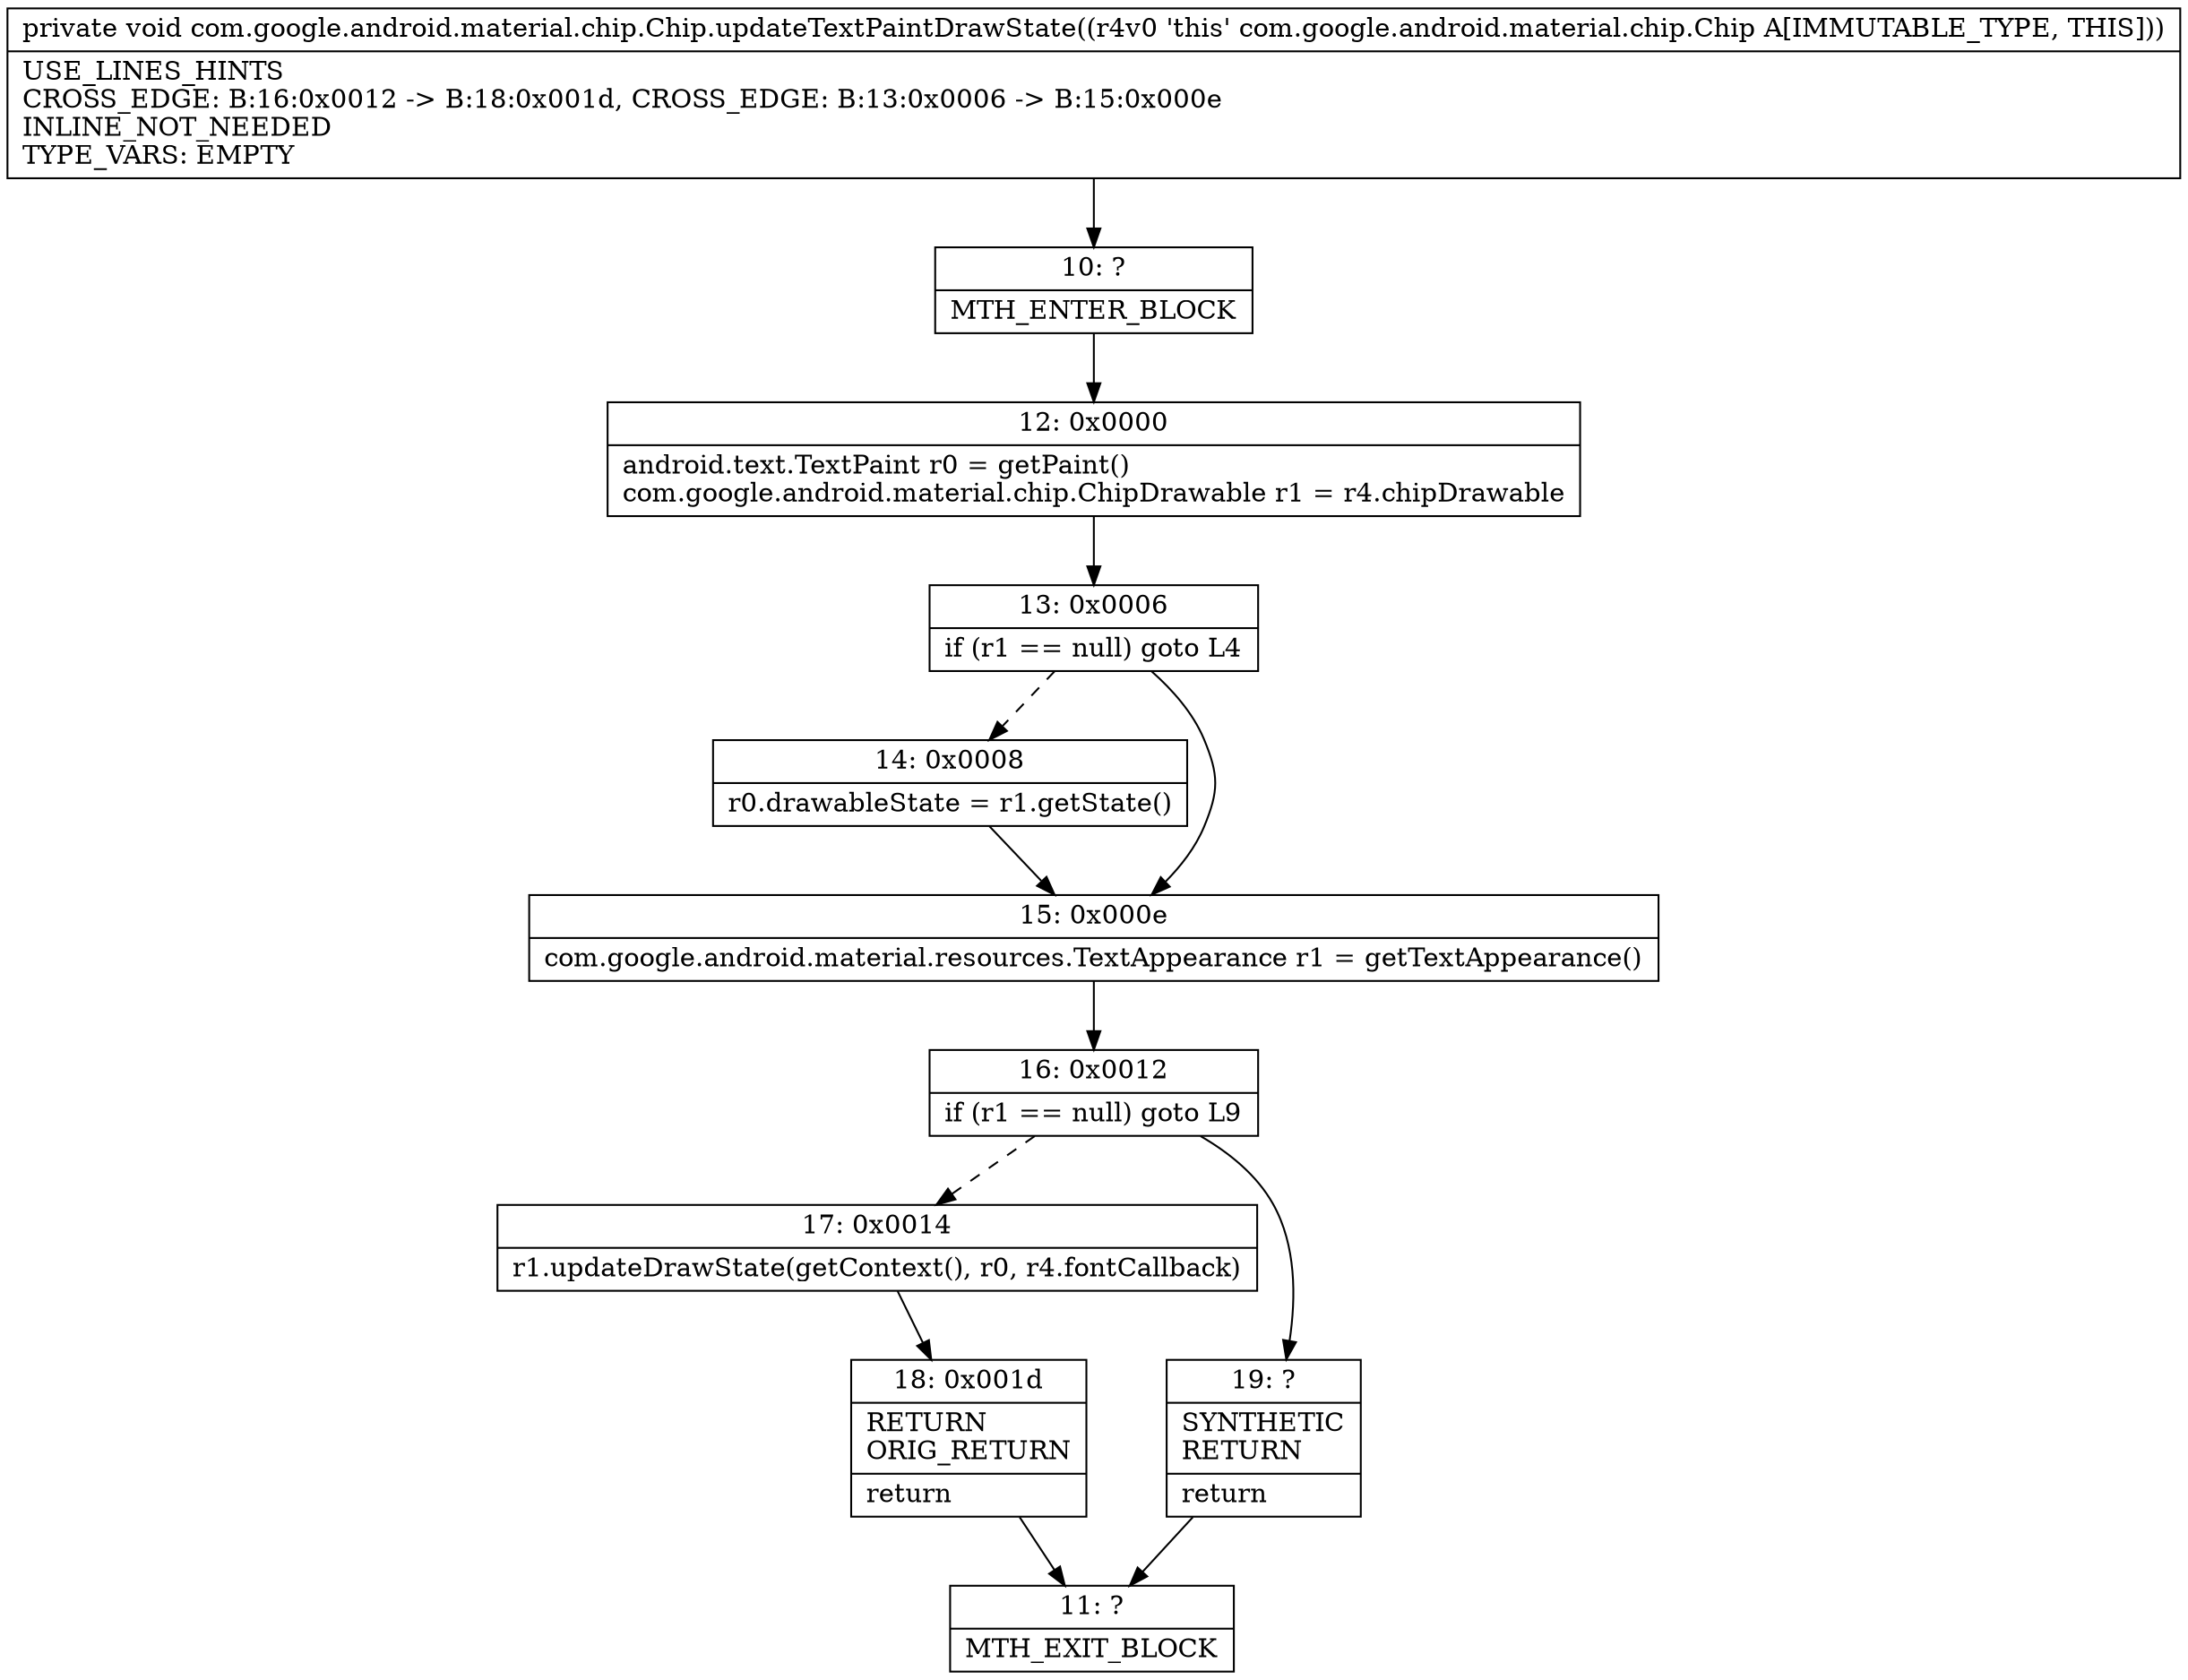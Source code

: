 digraph "CFG forcom.google.android.material.chip.Chip.updateTextPaintDrawState()V" {
Node_10 [shape=record,label="{10\:\ ?|MTH_ENTER_BLOCK\l}"];
Node_12 [shape=record,label="{12\:\ 0x0000|android.text.TextPaint r0 = getPaint()\lcom.google.android.material.chip.ChipDrawable r1 = r4.chipDrawable\l}"];
Node_13 [shape=record,label="{13\:\ 0x0006|if (r1 == null) goto L4\l}"];
Node_14 [shape=record,label="{14\:\ 0x0008|r0.drawableState = r1.getState()\l}"];
Node_15 [shape=record,label="{15\:\ 0x000e|com.google.android.material.resources.TextAppearance r1 = getTextAppearance()\l}"];
Node_16 [shape=record,label="{16\:\ 0x0012|if (r1 == null) goto L9\l}"];
Node_17 [shape=record,label="{17\:\ 0x0014|r1.updateDrawState(getContext(), r0, r4.fontCallback)\l}"];
Node_18 [shape=record,label="{18\:\ 0x001d|RETURN\lORIG_RETURN\l|return\l}"];
Node_11 [shape=record,label="{11\:\ ?|MTH_EXIT_BLOCK\l}"];
Node_19 [shape=record,label="{19\:\ ?|SYNTHETIC\lRETURN\l|return\l}"];
MethodNode[shape=record,label="{private void com.google.android.material.chip.Chip.updateTextPaintDrawState((r4v0 'this' com.google.android.material.chip.Chip A[IMMUTABLE_TYPE, THIS]))  | USE_LINES_HINTS\lCROSS_EDGE: B:16:0x0012 \-\> B:18:0x001d, CROSS_EDGE: B:13:0x0006 \-\> B:15:0x000e\lINLINE_NOT_NEEDED\lTYPE_VARS: EMPTY\l}"];
MethodNode -> Node_10;Node_10 -> Node_12;
Node_12 -> Node_13;
Node_13 -> Node_14[style=dashed];
Node_13 -> Node_15;
Node_14 -> Node_15;
Node_15 -> Node_16;
Node_16 -> Node_17[style=dashed];
Node_16 -> Node_19;
Node_17 -> Node_18;
Node_18 -> Node_11;
Node_19 -> Node_11;
}

